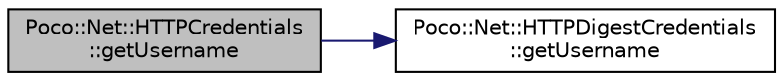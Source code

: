 digraph "Poco::Net::HTTPCredentials::getUsername"
{
 // LATEX_PDF_SIZE
  edge [fontname="Helvetica",fontsize="10",labelfontname="Helvetica",labelfontsize="10"];
  node [fontname="Helvetica",fontsize="10",shape=record];
  rankdir="LR";
  Node1 [label="Poco::Net::HTTPCredentials\l::getUsername",height=0.2,width=0.4,color="black", fillcolor="grey75", style="filled", fontcolor="black",tooltip="Sets the username."];
  Node1 -> Node2 [color="midnightblue",fontsize="10",style="solid"];
  Node2 [label="Poco::Net::HTTPDigestCredentials\l::getUsername",height=0.2,width=0.4,color="black", fillcolor="white", style="filled",URL="$classPoco_1_1Net_1_1HTTPDigestCredentials.html#a9b35d7d495f60f5fbb785b5855a2cac7",tooltip="Sets the username."];
}
